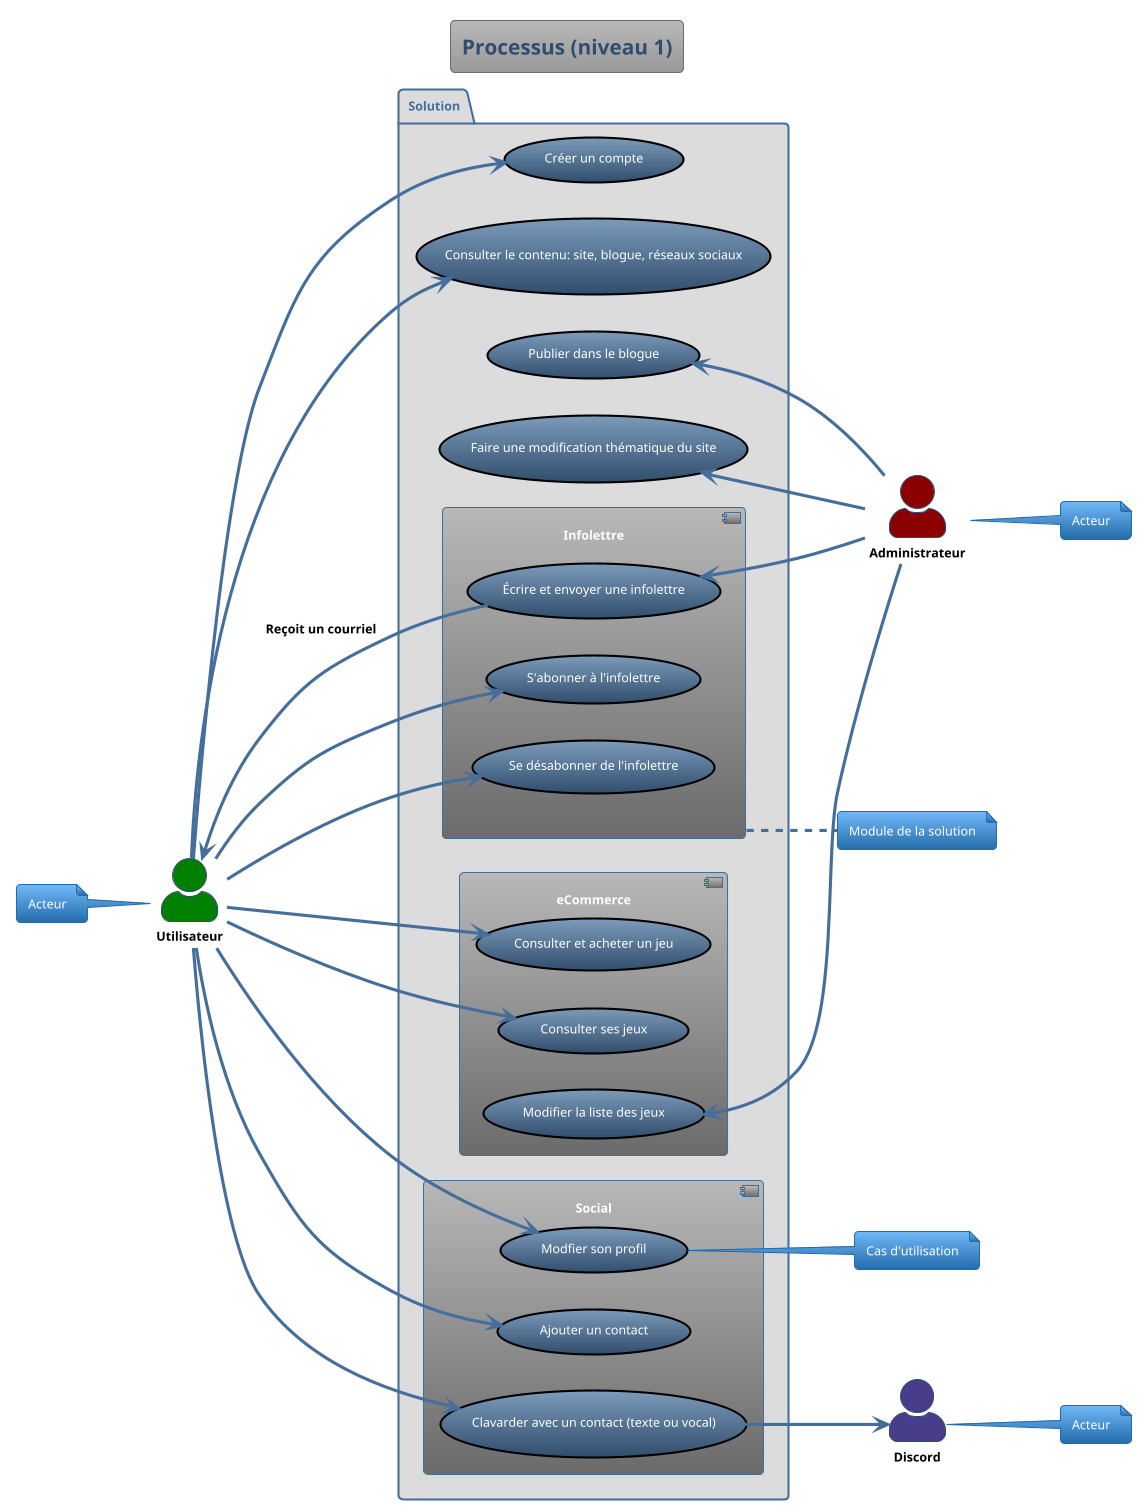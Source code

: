 @startuml UsecaseDiagram
title Processus (niveau 1)
!theme spacelab

left to right direction
skinparam ArrowFontColor Black
skinparam ArrowFontStyle Bold
skinparam actorStyle awesome
skinparam ActorFontColor Black
skinparam ActorFontStyle Bold
skinparam usecaseBorderColor Black

actor "Utilisateur" as User #Green
actor "Administrateur" as Admin #DarkRed
actor "Discord" as Discord #DarkSlateBlue

package Solution #Gainsboro {
    ' component "Général" as General {
        (Créer un compte) as CreateAccount
        (Consulter le contenu: site, blogue, réseaux sociaux) as ViewContent
        (Publier dans le blogue) as PublishBlog
        (Faire une modification thématique du site) as EditSiteTheme
    ' }

    component Infolettre {
        (Écrire et envoyer une infolettre) as SendNewsletter
        (S'abonner à l'infolettre) as SubscribeNewsletter
        (Se désabonner de l'infolettre) as UnsubscribeNewsletter
    }

    component eCommerce {
        (Consulter et acheter un jeu) as ViewAndBuyGame
        (Consulter ses jeux) as ViewMyGames
        (Modifier la liste des jeux) as EditGameList
    }

    component Social {
        (Modfier son profil) as EditProfile
        (Ajouter un contact) as AddContact
        (Clavarder avec un contact &#40;texte ou vocal&#41;) as ChatWithContact
    }

    (SendNewsletter) <-- Admin 
    (PublishBlog) <-- Admin 
    (EditGameList) <-- Admin 
    (EditSiteTheme) <-- Admin 

    User --> (ViewContent)
    User --> (CreateAccount)
    User --> (EditProfile)
    User --> (ViewAndBuyGame)
    User --> (ViewMyGames)
    User --> (AddContact)
    User --> (ChatWithContact)
    User --> (SubscribeNewsletter)
    User --> (UnsubscribeNewsletter)
    User <-- (SendNewsletter) : Reçoit un courriel

    (ChatWithContact) --> Discord
}

note right of Admin {
    Acteur
}

note right of Discord {
    Acteur
}

note left of User {
    Acteur
}

note right of EditProfile {
    Cas d'utilisation
}

note right of Infolettre {
    Module de la solution
}

@enduml